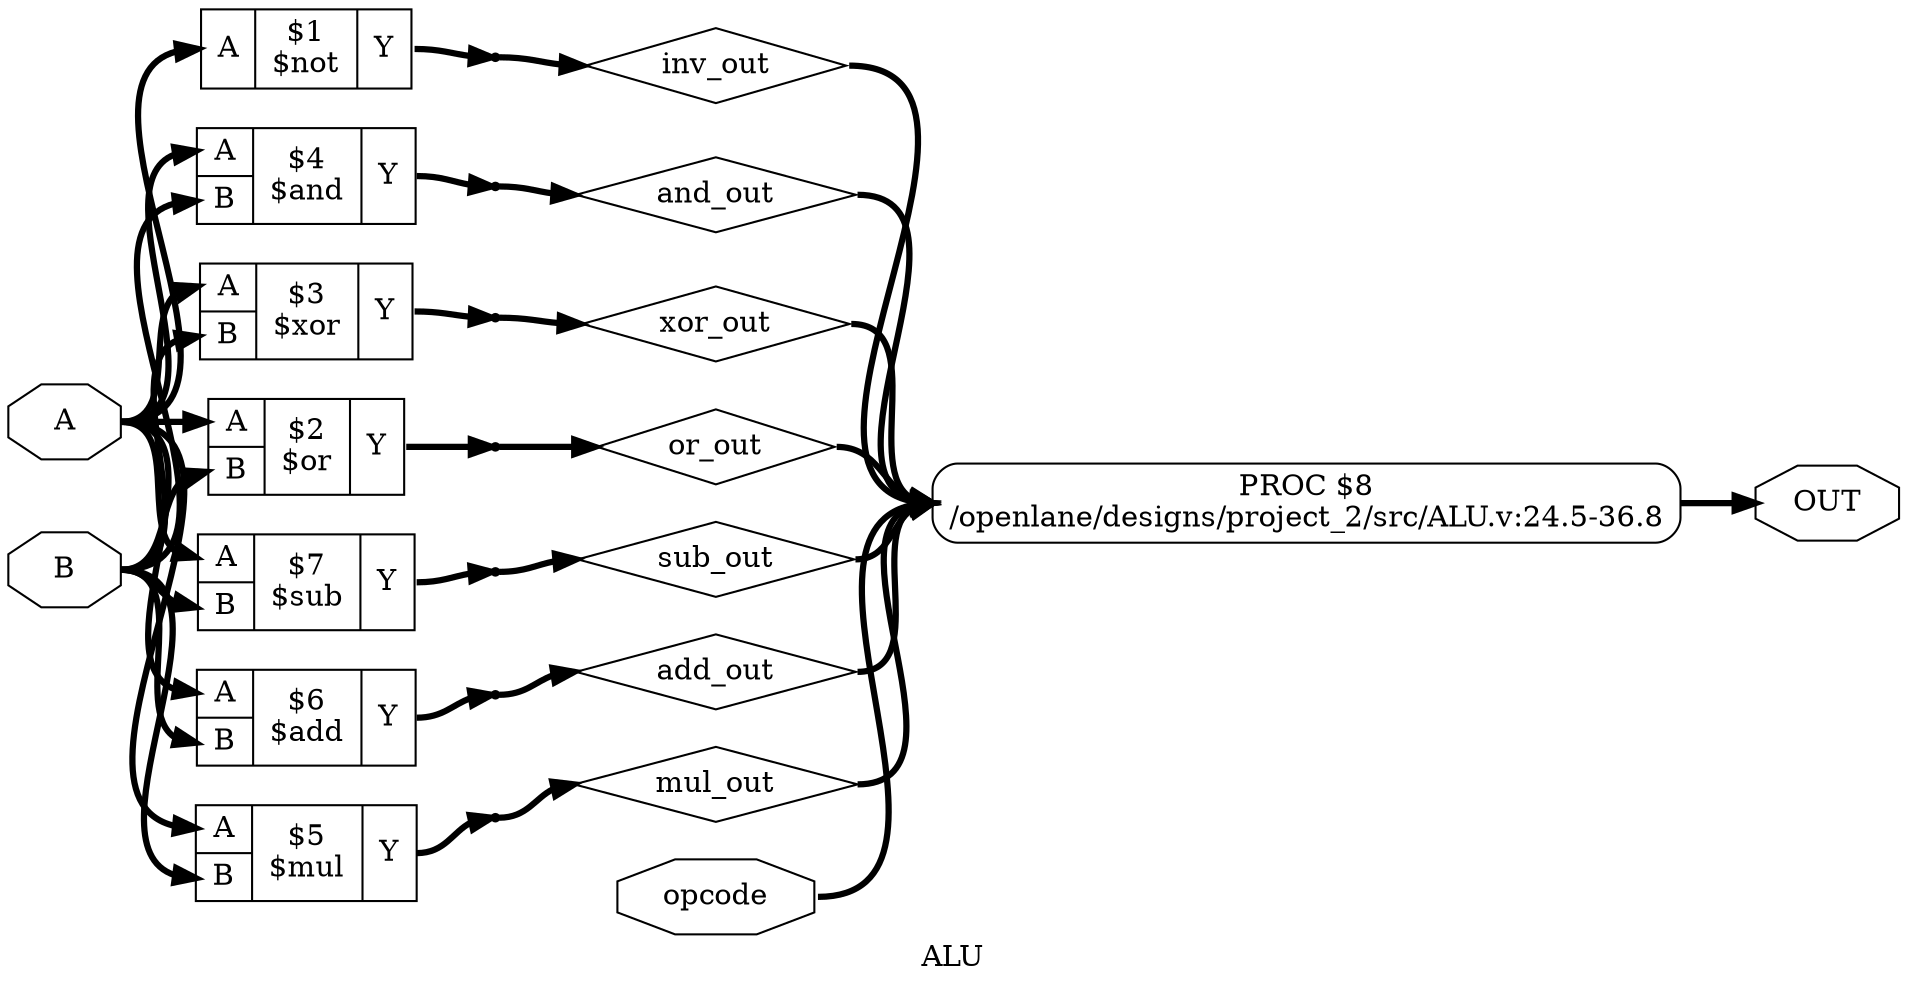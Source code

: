 digraph "ALU" {
label="ALU";
rankdir="LR";
remincross=true;
n10 [ shape=diamond, label="sub_out", color="black", fontcolor="black" ];
n11 [ shape=diamond, label="add_out", color="black", fontcolor="black" ];
n12 [ shape=diamond, label="mul_out", color="black", fontcolor="black" ];
n13 [ shape=diamond, label="and_out", color="black", fontcolor="black" ];
n14 [ shape=diamond, label="xor_out", color="black", fontcolor="black" ];
n15 [ shape=diamond, label="or_out", color="black", fontcolor="black" ];
n16 [ shape=diamond, label="inv_out", color="black", fontcolor="black" ];
n17 [ shape=octagon, label="OUT", color="black", fontcolor="black" ];
n18 [ shape=octagon, label="opcode", color="black", fontcolor="black" ];
n19 [ shape=octagon, label="B", color="black", fontcolor="black" ];
n20 [ shape=octagon, label="A", color="black", fontcolor="black" ];
c22 [ shape=record, label="{{<p20> A|<p19> B}|$7\n$sub|{<p21> Y}}",  ];
c23 [ shape=record, label="{{<p20> A|<p19> B}|$6\n$add|{<p21> Y}}",  ];
c24 [ shape=record, label="{{<p20> A|<p19> B}|$5\n$mul|{<p21> Y}}",  ];
c25 [ shape=record, label="{{<p20> A|<p19> B}|$4\n$and|{<p21> Y}}",  ];
c26 [ shape=record, label="{{<p20> A|<p19> B}|$3\n$xor|{<p21> Y}}",  ];
c27 [ shape=record, label="{{<p20> A|<p19> B}|$2\n$or|{<p21> Y}}",  ];
c28 [ shape=record, label="{{<p20> A}|$1\n$not|{<p21> Y}}",  ];
p0 [shape=box, style=rounded, label="PROC $8\n/openlane/designs/project_2/src/ALU.v:24.5-36.8", ];
x1 [shape=point, ];
x2 [shape=point, ];
x3 [shape=point, ];
x4 [shape=point, ];
x5 [shape=point, ];
x6 [shape=point, ];
x7 [shape=point, ];
x7:e -> n10:w [color="black", fontcolor="black", style="setlinewidth(3)", label=""];
n10:e -> p0:w [color="black", fontcolor="black", style="setlinewidth(3)", label=""];
x6:e -> n11:w [color="black", fontcolor="black", style="setlinewidth(3)", label=""];
n11:e -> p0:w [color="black", fontcolor="black", style="setlinewidth(3)", label=""];
x5:e -> n12:w [color="black", fontcolor="black", style="setlinewidth(3)", label=""];
n12:e -> p0:w [color="black", fontcolor="black", style="setlinewidth(3)", label=""];
x4:e -> n13:w [color="black", fontcolor="black", style="setlinewidth(3)", label=""];
n13:e -> p0:w [color="black", fontcolor="black", style="setlinewidth(3)", label=""];
x3:e -> n14:w [color="black", fontcolor="black", style="setlinewidth(3)", label=""];
n14:e -> p0:w [color="black", fontcolor="black", style="setlinewidth(3)", label=""];
x2:e -> n15:w [color="black", fontcolor="black", style="setlinewidth(3)", label=""];
n15:e -> p0:w [color="black", fontcolor="black", style="setlinewidth(3)", label=""];
x1:e -> n16:w [color="black", fontcolor="black", style="setlinewidth(3)", label=""];
n16:e -> p0:w [color="black", fontcolor="black", style="setlinewidth(3)", label=""];
p0:e -> n17:w [color="black", fontcolor="black", style="setlinewidth(3)", label=""];
n18:e -> p0:w [color="black", fontcolor="black", style="setlinewidth(3)", label=""];
n19:e -> c22:p19:w [color="black", fontcolor="black", style="setlinewidth(3)", label=""];
n19:e -> c23:p19:w [color="black", fontcolor="black", style="setlinewidth(3)", label=""];
n19:e -> c24:p19:w [color="black", fontcolor="black", style="setlinewidth(3)", label=""];
n19:e -> c25:p19:w [color="black", fontcolor="black", style="setlinewidth(3)", label=""];
n19:e -> c26:p19:w [color="black", fontcolor="black", style="setlinewidth(3)", label=""];
n19:e -> c27:p19:w [color="black", fontcolor="black", style="setlinewidth(3)", label=""];
n20:e -> c22:p20:w [color="black", fontcolor="black", style="setlinewidth(3)", label=""];
n20:e -> c23:p20:w [color="black", fontcolor="black", style="setlinewidth(3)", label=""];
n20:e -> c24:p20:w [color="black", fontcolor="black", style="setlinewidth(3)", label=""];
n20:e -> c25:p20:w [color="black", fontcolor="black", style="setlinewidth(3)", label=""];
n20:e -> c26:p20:w [color="black", fontcolor="black", style="setlinewidth(3)", label=""];
n20:e -> c27:p20:w [color="black", fontcolor="black", style="setlinewidth(3)", label=""];
n20:e -> c28:p20:w [color="black", fontcolor="black", style="setlinewidth(3)", label=""];
c22:p21:e -> x7:w [color="black", fontcolor="black", style="setlinewidth(3)", label=""];
c23:p21:e -> x6:w [color="black", fontcolor="black", style="setlinewidth(3)", label=""];
c24:p21:e -> x5:w [color="black", fontcolor="black", style="setlinewidth(3)", label=""];
c25:p21:e -> x4:w [color="black", fontcolor="black", style="setlinewidth(3)", label=""];
c26:p21:e -> x3:w [color="black", fontcolor="black", style="setlinewidth(3)", label=""];
c27:p21:e -> x2:w [color="black", fontcolor="black", style="setlinewidth(3)", label=""];
c28:p21:e -> x1:w [color="black", fontcolor="black", style="setlinewidth(3)", label=""];
}

